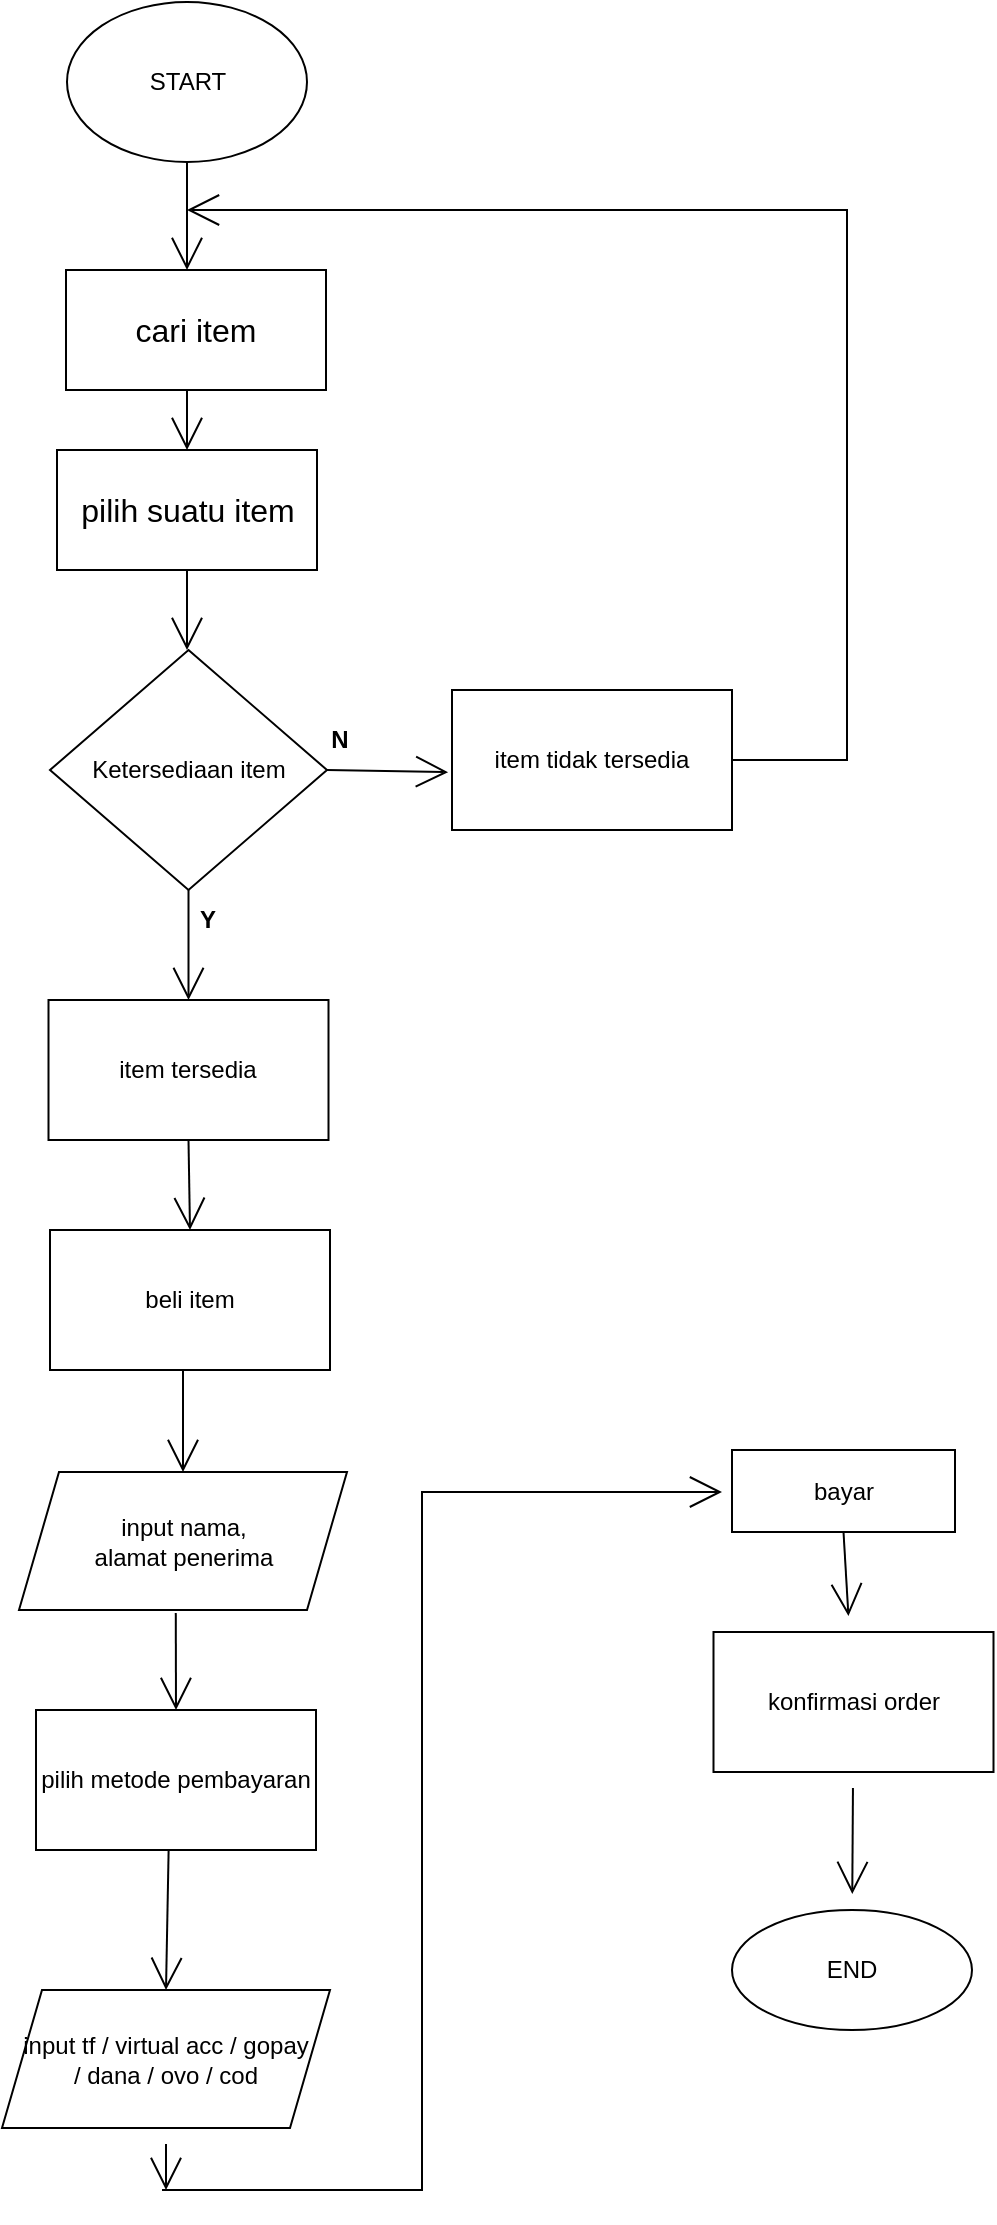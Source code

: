 <mxfile version="20.5.3" type="github">
  <diagram id="C5RBs43oDa-KdzZeNtuy" name="Page-1">
    <mxGraphModel dx="895" dy="870" grid="1" gridSize="10" guides="1" tooltips="1" connect="1" arrows="1" fold="1" page="1" pageScale="1" pageWidth="827" pageHeight="1169" math="0" shadow="0">
      <root>
        <mxCell id="WIyWlLk6GJQsqaUBKTNV-0" />
        <mxCell id="WIyWlLk6GJQsqaUBKTNV-1" parent="WIyWlLk6GJQsqaUBKTNV-0" />
        <mxCell id="RJXIEB-1T5As3xcgI4BQ-90" value="" style="edgeStyle=elbowEdgeStyle;rounded=0;orthogonalLoop=1;jettySize=auto;html=1;endArrow=open;startSize=14;endSize=14;sourcePerimeterSpacing=8;targetPerimeterSpacing=8;exitX=0.5;exitY=1;exitDx=0;exitDy=0;entryX=0.5;entryY=0;entryDx=0;entryDy=0;" parent="WIyWlLk6GJQsqaUBKTNV-1" source="RJXIEB-1T5As3xcgI4BQ-0" edge="1">
          <mxGeometry relative="1" as="geometry">
            <mxPoint x="232.5" y="150" as="targetPoint" />
          </mxGeometry>
        </mxCell>
        <mxCell id="RJXIEB-1T5As3xcgI4BQ-0" value="START" style="ellipse;whiteSpace=wrap;html=1;hachureGap=4;" parent="WIyWlLk6GJQsqaUBKTNV-1" vertex="1">
          <mxGeometry x="172.5" y="16" width="120" height="80" as="geometry" />
        </mxCell>
        <mxCell id="RJXIEB-1T5As3xcgI4BQ-14" value="" style="edgeStyle=none;curved=1;rounded=0;orthogonalLoop=1;jettySize=auto;html=1;endArrow=open;startSize=14;endSize=14;sourcePerimeterSpacing=8;targetPerimeterSpacing=8;entryX=0.5;entryY=0;entryDx=0;entryDy=0;" parent="WIyWlLk6GJQsqaUBKTNV-1" edge="1">
          <mxGeometry relative="1" as="geometry">
            <mxPoint x="232.5" y="210" as="sourcePoint" />
            <mxPoint x="232.5" y="240" as="targetPoint" />
          </mxGeometry>
        </mxCell>
        <mxCell id="RJXIEB-1T5As3xcgI4BQ-16" value="" style="edgeStyle=none;curved=1;rounded=0;orthogonalLoop=1;jettySize=auto;html=1;endArrow=open;startSize=14;endSize=14;sourcePerimeterSpacing=8;targetPerimeterSpacing=8;exitX=0.5;exitY=1;exitDx=0;exitDy=0;entryX=0.5;entryY=0;entryDx=0;entryDy=0;" parent="WIyWlLk6GJQsqaUBKTNV-1" edge="1">
          <mxGeometry relative="1" as="geometry">
            <mxPoint x="232.5" y="300" as="sourcePoint" />
            <mxPoint x="232.5" y="340" as="targetPoint" />
          </mxGeometry>
        </mxCell>
        <mxCell id="RJXIEB-1T5As3xcgI4BQ-18" value="" style="edgeStyle=none;curved=1;rounded=0;orthogonalLoop=1;jettySize=auto;html=1;endArrow=open;startSize=14;endSize=14;sourcePerimeterSpacing=8;targetPerimeterSpacing=8;entryX=-0.014;entryY=0.587;entryDx=0;entryDy=0;entryPerimeter=0;exitX=1;exitY=0.5;exitDx=0;exitDy=0;" parent="WIyWlLk6GJQsqaUBKTNV-1" source="RJXIEB-1T5As3xcgI4BQ-4" target="RJXIEB-1T5As3xcgI4BQ-5" edge="1">
          <mxGeometry relative="1" as="geometry" />
        </mxCell>
        <mxCell id="ylPWVasBDXra4Vw7ddgX-4" style="edgeStyle=none;curved=1;rounded=0;orthogonalLoop=1;jettySize=auto;html=1;exitX=0.5;exitY=1;exitDx=0;exitDy=0;entryX=0.5;entryY=0;entryDx=0;entryDy=0;fontSize=12;endArrow=open;startSize=14;endSize=14;sourcePerimeterSpacing=8;targetPerimeterSpacing=8;" edge="1" parent="WIyWlLk6GJQsqaUBKTNV-1" source="RJXIEB-1T5As3xcgI4BQ-4" target="ylPWVasBDXra4Vw7ddgX-3">
          <mxGeometry relative="1" as="geometry" />
        </mxCell>
        <mxCell id="RJXIEB-1T5As3xcgI4BQ-4" value="Ketersediaan item" style="rhombus;whiteSpace=wrap;html=1;hachureGap=4;" parent="WIyWlLk6GJQsqaUBKTNV-1" vertex="1">
          <mxGeometry x="164" y="340" width="138.5" height="120" as="geometry" />
        </mxCell>
        <mxCell id="RJXIEB-1T5As3xcgI4BQ-33" style="edgeStyle=elbowEdgeStyle;rounded=0;orthogonalLoop=1;jettySize=auto;html=1;endArrow=open;startSize=14;endSize=14;sourcePerimeterSpacing=8;targetPerimeterSpacing=8;" parent="WIyWlLk6GJQsqaUBKTNV-1" edge="1">
          <mxGeometry relative="1" as="geometry">
            <mxPoint x="232.5" y="120" as="targetPoint" />
            <Array as="points">
              <mxPoint x="562.5" y="260" />
              <mxPoint x="682.5" y="590" />
            </Array>
            <mxPoint x="502.5" y="395" as="sourcePoint" />
          </mxGeometry>
        </mxCell>
        <mxCell id="RJXIEB-1T5As3xcgI4BQ-5" value="item tidak tersedia" style="rounded=0;whiteSpace=wrap;html=1;hachureGap=4;" parent="WIyWlLk6GJQsqaUBKTNV-1" vertex="1">
          <mxGeometry x="365" y="360" width="140" height="70" as="geometry" />
        </mxCell>
        <mxCell id="ylPWVasBDXra4Vw7ddgX-14" style="edgeStyle=none;curved=1;rounded=0;orthogonalLoop=1;jettySize=auto;html=1;fontSize=12;endArrow=open;startSize=14;endSize=14;sourcePerimeterSpacing=8;targetPerimeterSpacing=8;entryX=0.5;entryY=0;entryDx=0;entryDy=0;exitX=0.478;exitY=1.021;exitDx=0;exitDy=0;exitPerimeter=0;" edge="1" parent="WIyWlLk6GJQsqaUBKTNV-1" source="RJXIEB-1T5As3xcgI4BQ-72" target="ylPWVasBDXra4Vw7ddgX-13">
          <mxGeometry relative="1" as="geometry" />
        </mxCell>
        <mxCell id="RJXIEB-1T5As3xcgI4BQ-72" value="&lt;div&gt;input nama, &lt;br&gt;&lt;/div&gt;&lt;div&gt;alamat penerima&lt;/div&gt;" style="shape=parallelogram;perimeter=parallelogramPerimeter;whiteSpace=wrap;html=1;fixedSize=1;hachureGap=4;" parent="WIyWlLk6GJQsqaUBKTNV-1" vertex="1">
          <mxGeometry x="148.5" y="751" width="164" height="69" as="geometry" />
        </mxCell>
        <mxCell id="RJXIEB-1T5As3xcgI4BQ-78" value="" style="edgeStyle=elbowEdgeStyle;rounded=0;orthogonalLoop=1;jettySize=auto;html=1;endArrow=open;startSize=14;endSize=14;sourcePerimeterSpacing=8;targetPerimeterSpacing=8;" parent="WIyWlLk6GJQsqaUBKTNV-1" edge="1">
          <mxGeometry relative="1" as="geometry">
            <mxPoint x="220" y="1110" as="sourcePoint" />
            <mxPoint x="500" y="761" as="targetPoint" />
            <Array as="points">
              <mxPoint x="350" y="1080" />
              <mxPoint x="370" y="1140" />
              <mxPoint x="410" y="880" />
            </Array>
          </mxGeometry>
        </mxCell>
        <mxCell id="RJXIEB-1T5As3xcgI4BQ-77" value="END" style="ellipse;whiteSpace=wrap;html=1;hachureGap=4;" parent="WIyWlLk6GJQsqaUBKTNV-1" vertex="1">
          <mxGeometry x="505" y="970" width="120" height="60" as="geometry" />
        </mxCell>
        <mxCell id="RJXIEB-1T5As3xcgI4BQ-92" value="&lt;b&gt;N&lt;/b&gt;" style="text;html=1;strokeColor=none;fillColor=none;align=center;verticalAlign=middle;whiteSpace=wrap;rounded=0;hachureGap=4;" parent="WIyWlLk6GJQsqaUBKTNV-1" vertex="1">
          <mxGeometry x="222.5" y="530" width="40" height="30" as="geometry" />
        </mxCell>
        <mxCell id="RJXIEB-1T5As3xcgI4BQ-93" value="&lt;font style=&quot;font-size: 12px;&quot;&gt;&lt;b&gt;Y&lt;/b&gt;&lt;/font&gt;" style="text;html=1;strokeColor=none;fillColor=none;align=center;verticalAlign=middle;whiteSpace=wrap;rounded=0;hachureGap=4;" parent="WIyWlLk6GJQsqaUBKTNV-1" vertex="1">
          <mxGeometry x="222.5" y="460" width="40" height="30" as="geometry" />
        </mxCell>
        <mxCell id="RJXIEB-1T5As3xcgI4BQ-96" value="&lt;b&gt;N&lt;/b&gt;" style="text;html=1;strokeColor=none;fillColor=none;align=center;verticalAlign=middle;whiteSpace=wrap;rounded=0;hachureGap=4;" parent="WIyWlLk6GJQsqaUBKTNV-1" vertex="1">
          <mxGeometry x="288.5" y="370" width="40" height="30" as="geometry" />
        </mxCell>
        <mxCell id="ylPWVasBDXra4Vw7ddgX-0" value="cari item" style="rounded=0;whiteSpace=wrap;html=1;fontSize=16;" vertex="1" parent="WIyWlLk6GJQsqaUBKTNV-1">
          <mxGeometry x="172" y="150" width="130" height="60" as="geometry" />
        </mxCell>
        <mxCell id="ylPWVasBDXra4Vw7ddgX-1" value="pilih suatu item" style="rounded=0;whiteSpace=wrap;html=1;fontSize=16;" vertex="1" parent="WIyWlLk6GJQsqaUBKTNV-1">
          <mxGeometry x="167.5" y="240" width="130" height="60" as="geometry" />
        </mxCell>
        <mxCell id="ylPWVasBDXra4Vw7ddgX-8" style="edgeStyle=none;curved=1;rounded=0;orthogonalLoop=1;jettySize=auto;html=1;entryX=0.5;entryY=0;entryDx=0;entryDy=0;fontSize=12;endArrow=open;startSize=14;endSize=14;sourcePerimeterSpacing=8;targetPerimeterSpacing=8;exitX=0.5;exitY=1;exitDx=0;exitDy=0;" edge="1" parent="WIyWlLk6GJQsqaUBKTNV-1" source="ylPWVasBDXra4Vw7ddgX-3" target="ylPWVasBDXra4Vw7ddgX-7">
          <mxGeometry relative="1" as="geometry" />
        </mxCell>
        <mxCell id="ylPWVasBDXra4Vw7ddgX-3" value="item tersedia" style="rounded=0;whiteSpace=wrap;html=1;hachureGap=4;" vertex="1" parent="WIyWlLk6GJQsqaUBKTNV-1">
          <mxGeometry x="163.25" y="515" width="140" height="70" as="geometry" />
        </mxCell>
        <mxCell id="ylPWVasBDXra4Vw7ddgX-9" style="edgeStyle=none;curved=1;rounded=0;orthogonalLoop=1;jettySize=auto;html=1;entryX=0.5;entryY=0;entryDx=0;entryDy=0;fontSize=12;endArrow=open;startSize=14;endSize=14;sourcePerimeterSpacing=8;targetPerimeterSpacing=8;" edge="1" parent="WIyWlLk6GJQsqaUBKTNV-1" target="RJXIEB-1T5As3xcgI4BQ-72">
          <mxGeometry relative="1" as="geometry">
            <mxPoint x="230.5" y="690" as="sourcePoint" />
          </mxGeometry>
        </mxCell>
        <mxCell id="ylPWVasBDXra4Vw7ddgX-7" value="beli item" style="rounded=0;whiteSpace=wrap;html=1;hachureGap=4;" vertex="1" parent="WIyWlLk6GJQsqaUBKTNV-1">
          <mxGeometry x="164" y="630" width="140" height="70" as="geometry" />
        </mxCell>
        <mxCell id="ylPWVasBDXra4Vw7ddgX-21" style="edgeStyle=none;curved=1;rounded=0;orthogonalLoop=1;jettySize=auto;html=1;fontSize=12;endArrow=open;startSize=14;endSize=14;sourcePerimeterSpacing=8;targetPerimeterSpacing=8;" edge="1" parent="WIyWlLk6GJQsqaUBKTNV-1" source="ylPWVasBDXra4Vw7ddgX-11">
          <mxGeometry relative="1" as="geometry">
            <mxPoint x="222" y="1110" as="targetPoint" />
          </mxGeometry>
        </mxCell>
        <mxCell id="ylPWVasBDXra4Vw7ddgX-11" value="&lt;div&gt;input tf / virtual acc / gopay&lt;/div&gt;&lt;div&gt;/ dana / ovo / cod&lt;br&gt;&lt;/div&gt;" style="shape=parallelogram;perimeter=parallelogramPerimeter;whiteSpace=wrap;html=1;fixedSize=1;hachureGap=4;" vertex="1" parent="WIyWlLk6GJQsqaUBKTNV-1">
          <mxGeometry x="140" y="1010" width="164" height="69" as="geometry" />
        </mxCell>
        <mxCell id="ylPWVasBDXra4Vw7ddgX-12" style="edgeStyle=none;curved=1;rounded=0;orthogonalLoop=1;jettySize=auto;html=1;entryX=0.5;entryY=0;entryDx=0;entryDy=0;fontSize=12;endArrow=open;startSize=14;endSize=14;sourcePerimeterSpacing=8;targetPerimeterSpacing=8;" edge="1" parent="WIyWlLk6GJQsqaUBKTNV-1" target="ylPWVasBDXra4Vw7ddgX-11">
          <mxGeometry relative="1" as="geometry">
            <mxPoint x="223.5" y="930" as="sourcePoint" />
          </mxGeometry>
        </mxCell>
        <mxCell id="ylPWVasBDXra4Vw7ddgX-13" value="pilih metode pembayaran" style="rounded=0;whiteSpace=wrap;html=1;hachureGap=4;" vertex="1" parent="WIyWlLk6GJQsqaUBKTNV-1">
          <mxGeometry x="157" y="870" width="140" height="70" as="geometry" />
        </mxCell>
        <mxCell id="ylPWVasBDXra4Vw7ddgX-22" style="edgeStyle=none;curved=1;rounded=0;orthogonalLoop=1;jettySize=auto;html=1;fontSize=12;endArrow=open;startSize=14;endSize=14;sourcePerimeterSpacing=8;targetPerimeterSpacing=8;exitX=0.5;exitY=1;exitDx=0;exitDy=0;" edge="1" parent="WIyWlLk6GJQsqaUBKTNV-1" source="ylPWVasBDXra4Vw7ddgX-16" target="ylPWVasBDXra4Vw7ddgX-17">
          <mxGeometry relative="1" as="geometry" />
        </mxCell>
        <mxCell id="ylPWVasBDXra4Vw7ddgX-16" value="bayar" style="rounded=0;whiteSpace=wrap;html=1;hachureGap=4;" vertex="1" parent="WIyWlLk6GJQsqaUBKTNV-1">
          <mxGeometry x="505" y="740" width="111.5" height="41" as="geometry" />
        </mxCell>
        <mxCell id="ylPWVasBDXra4Vw7ddgX-23" style="edgeStyle=none;curved=1;rounded=0;orthogonalLoop=1;jettySize=auto;html=1;fontSize=12;endArrow=open;startSize=14;endSize=14;sourcePerimeterSpacing=8;targetPerimeterSpacing=8;" edge="1" parent="WIyWlLk6GJQsqaUBKTNV-1" source="ylPWVasBDXra4Vw7ddgX-17" target="RJXIEB-1T5As3xcgI4BQ-77">
          <mxGeometry relative="1" as="geometry" />
        </mxCell>
        <mxCell id="ylPWVasBDXra4Vw7ddgX-17" value="konfirmasi order" style="rounded=0;whiteSpace=wrap;html=1;hachureGap=4;" vertex="1" parent="WIyWlLk6GJQsqaUBKTNV-1">
          <mxGeometry x="495.75" y="831" width="140" height="70" as="geometry" />
        </mxCell>
      </root>
    </mxGraphModel>
  </diagram>
</mxfile>
